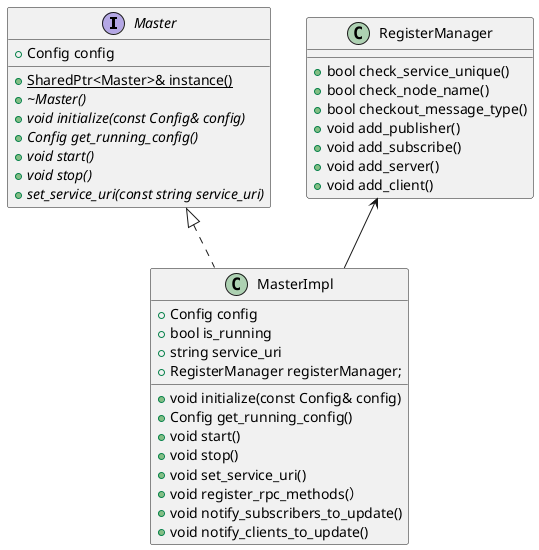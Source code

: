 @startuml
interface Master {
    +Config config

    +{static} SharedPtr<Master>& instance()
    +{abstract} ~Master()
    +{abstract} void initialize(const Config& config)
    +{abstract} Config get_running_config()
    +{abstract} void start()
    +{abstract} void stop()
    +{abstract} set_service_uri(const string service_uri)
}

class MasterImpl{
  +Config config
  +bool is_running
  +string service_uri
  +RegisterManager registerManager;

  +void initialize(const Config& config)
  +Config get_running_config()
  +void start()
  +void stop()
  +void set_service_uri()
  +void register_rpc_methods(）
  +void notify_subscribers_to_update()
  +void notify_clients_to_update()
}

class RegisterManager{
  +bool check_service_unique()
  +bool check_node_name()
  +bool checkout_message_type()
  +void add_publisher()
  +void add_subscribe()
  +void add_server()
  +void add_client()
}

Master <|.. MasterImpl 
RegisterManager <-- MasterImpl
@enduml